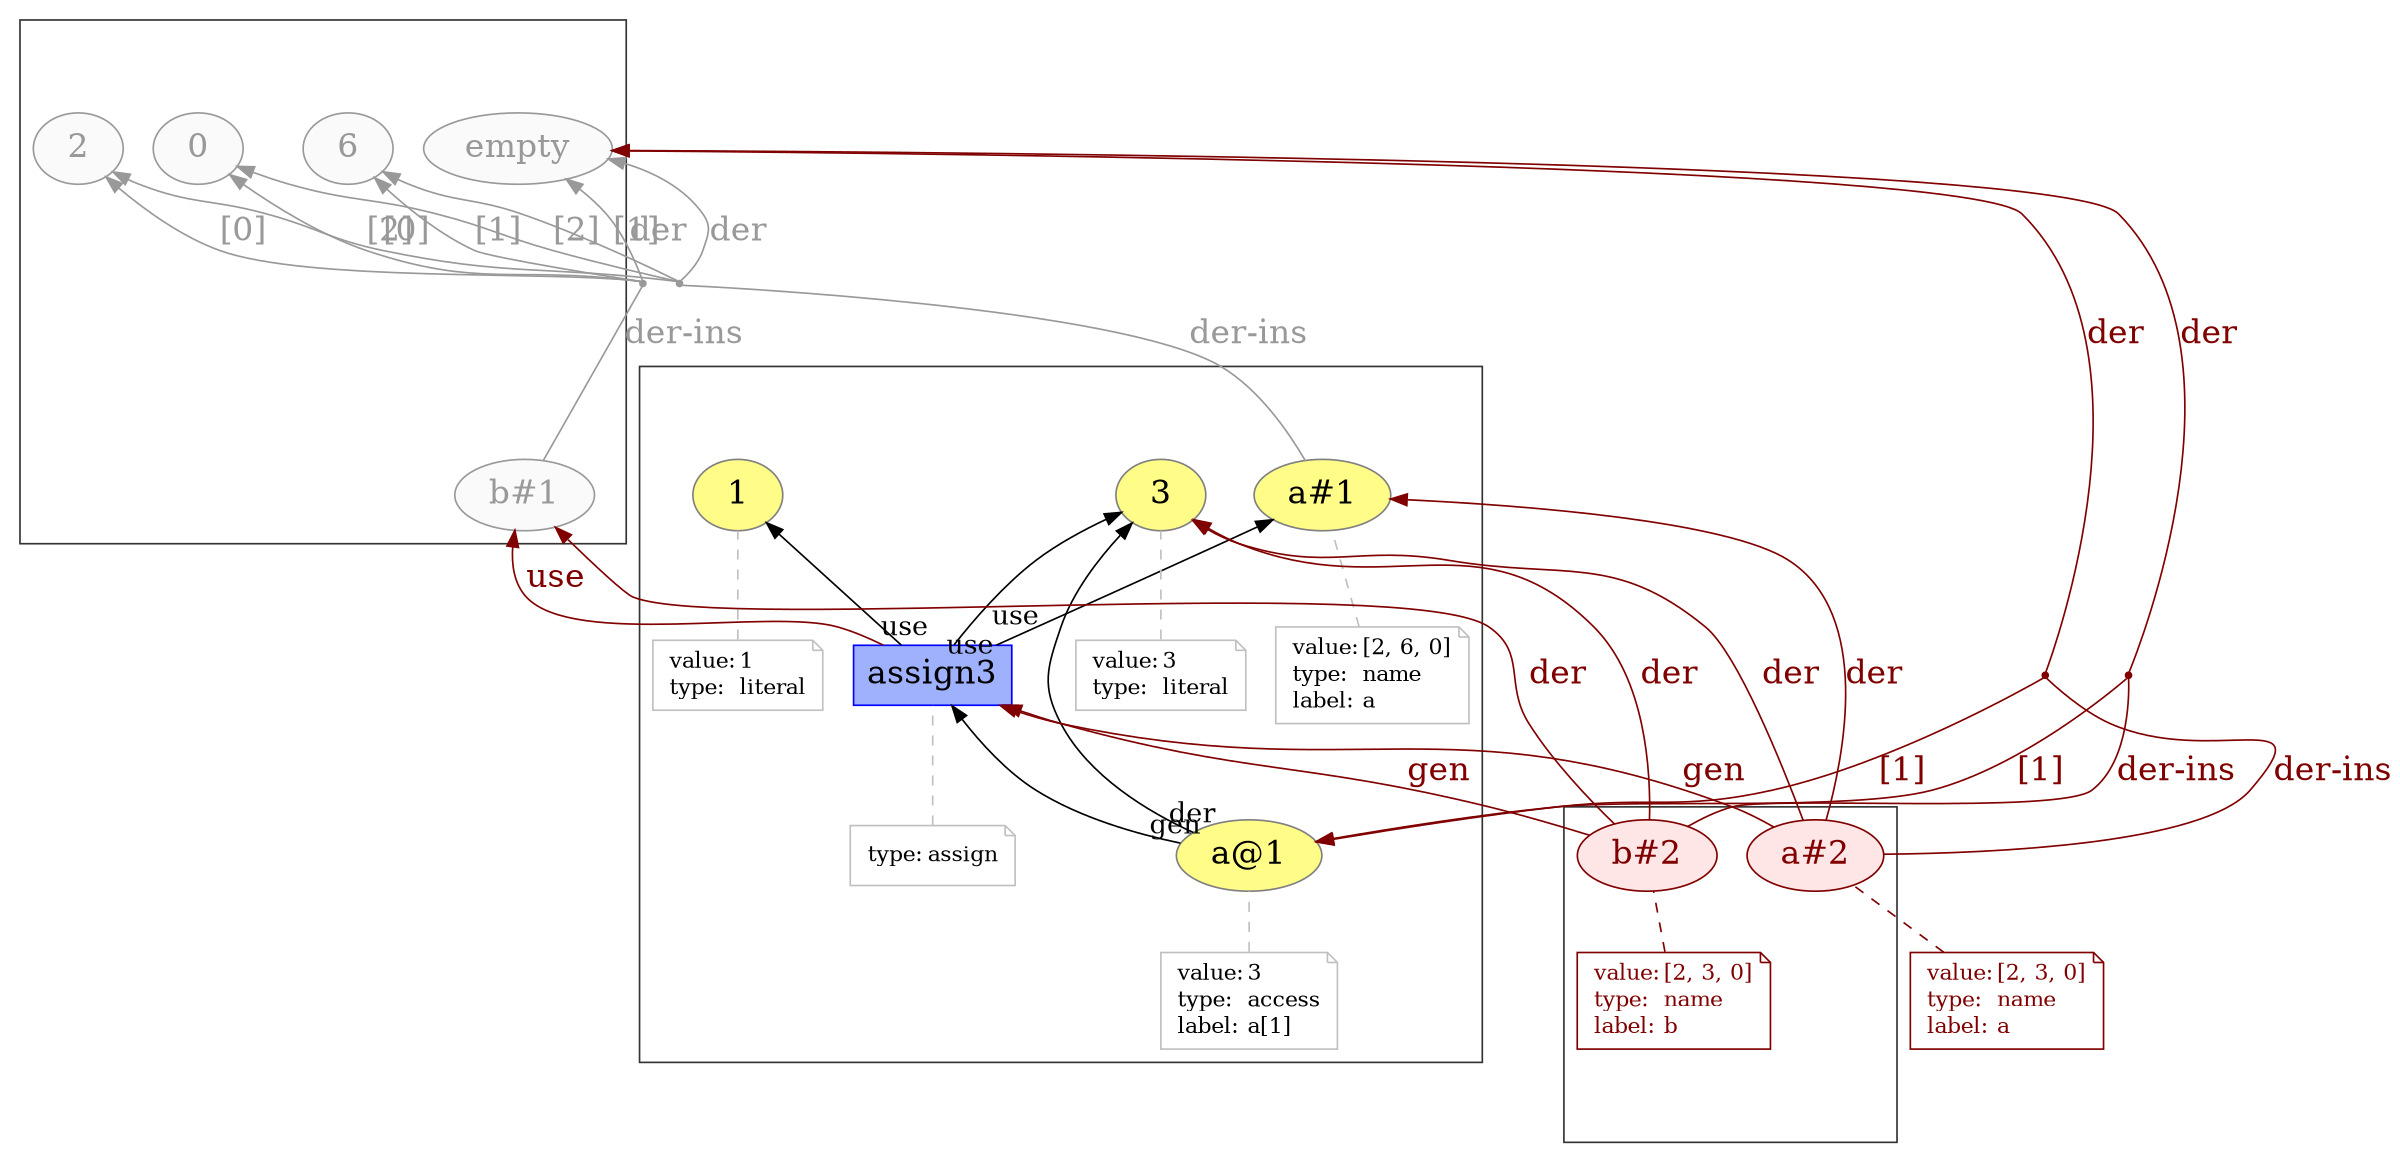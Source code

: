 digraph "PROV" { size="16,12"; rankdir="BT";
newrank=true;
splines = "spline"

subgraph cluster_0 {
    labeljust="r"
    labelloc="b"
    color = "#333333"
    fontcolor = "#333333"
    fontsize = "36"
    fontcolor="white"
    label = "Assign";
    "g/a@1"; "g/1"; "g/3"
    "g/a#1"; "g/assign3"
    
    "g/a@1-attrs"; "g/1-attrs"; "g/3-attrs"
    "g/a#1-attrs"; "g/assign3-attrs"
    
    
}
subgraph cluster_1 {
    labeljust="r"
    labelloc="b"
    color = "#333333"
    fontcolor = "#333333"
    fontsize = "36"
    
    fontcolor="white"
    label = "Members";
    "g/2"; "g/6"; "g/0"; "g/b#1"; "g/empty"
}

subgraph cluster_2 {
    labeljust="r"
    labelloc="t"
    color = "#333333"
    fontcolor = "#333333"
    fontsize = "36"
    
    fontcolor="white"
    label = "Overhead";
    "g/a#2";
    "g/b#2"; "g/b#2-attrs" 
}


"g/empty" [fillcolor="#FAFAFA",color="#999999",style="filled",fontcolor="#999999",label="empty",URL="g/empty",fontsize="20"]
"g/2" [fillcolor="#FAFAFA",color="#999999",style="filled",fontcolor="#999999",label="2",URL="g/2",fontsize="20"]
"g/6" [fillcolor="#FAFAFA",color="#999999",style="filled",fontcolor="#999999",label="6",URL="g/6",fontsize="20"]
"g/0" [fillcolor="#FAFAFA",color="#999999",style="filled",fontcolor="#999999",label="0",URL="g/0",fontsize="20"]
"g/a#1" [fillcolor="#FFFC87",color="#808080",style="filled",label="a#1",URL="g/a#1",fontsize="20"]
"g/a#1-attrs" [color="gray",shape="note",fontsize="13",fontcolor="black",label=<<TABLE cellpadding="0" border="0">
	<TR>
	    <TD align="left">value:</TD>
	    <TD align="left">[2, 6, 0]</TD>
	</TR>
	<TR>
	    <TD align="left">type:</TD>
	    <TD align="left">name</TD>
	</TR>
	<TR>
	    <TD align="left">label:</TD>
	    <TD align="left">a</TD>
	</TR>
</TABLE>>]
"g/a#1-attrs" -> "g/a#1" [color="gray",style="dashed",arrowhead="none"]
"g/b#1" [fillcolor="#FAFAFA",color="#999999",style="filled",fontcolor="#999999",label="b#1",URL="g/b#1",fontsize="20"]
"g/3" [fillcolor="#FFFC87",color="#808080",style="filled",label="3",URL="g/3",fontsize="20"]
"g/3-attrs" [color="gray",shape="note",fontsize="13",fontcolor="black",label=<<TABLE cellpadding="0" border="0">
	<TR>
	    <TD align="left">value:</TD>
	    <TD align="left">3</TD>
	</TR>
	<TR>
	    <TD align="left">type:</TD>
	    <TD align="left">literal</TD>
	</TR>
</TABLE>>]
"g/3-attrs" -> "g/3" [color="gray",style="dashed",arrowhead="none"]
"g/1" [fillcolor="#FFFC87",color="#808080",style="filled",label="1",URL="g/1",fontsize="20"]
"g/1-attrs" [color="gray",shape="note",fontsize="13",fontcolor="black",label=<<TABLE cellpadding="0" border="0">
	<TR>
	    <TD align="left">value:</TD>
	    <TD align="left">1</TD>
	</TR>
	<TR>
	    <TD align="left">type:</TD>
	    <TD align="left">literal</TD>
	</TR>
</TABLE>>]
"g/1-attrs" -> "g/1" [color="gray",style="dashed",arrowhead="none"]
"g/a#2" [fillcolor="#ffe6e6",color="#800000",style="filled",fontcolor="#800000",label="a#2",URL="g/a#2",fontsize="20"]
"g/a#2-attrs" [color="#800000",shape="note",fontsize="13",fontcolor="#800000",label=<<TABLE cellpadding="0" border="0">
	<TR>
	    <TD align="left">value:</TD>
	    <TD align="left">[2, 3, 0]</TD>
	</TR>
	<TR>
	    <TD align="left">type:</TD>
	    <TD align="left">name</TD>
	</TR>
	<TR>
	    <TD align="left">label:</TD>
	    <TD align="left">a</TD>
	</TR>
</TABLE>>]
"g/a#2-attrs" -> "g/a#2" [color="#800000",style="dashed",arrowhead="none",fontcolor="#800000"]
"g/b#2" [fillcolor="#ffe6e6",color="#800000",style="filled",fontcolor="#800000",label="b#2",URL="g/b#2",fontsize="20"]
"g/b#2-attrs" [color="#800000",shape="note",fontsize="13",fontcolor="#800000",label=<<TABLE cellpadding="0" border="0">
	<TR>
	    <TD align="left">value:</TD>
	    <TD align="left">[2, 3, 0]</TD>
	</TR>
	<TR>
	    <TD align="left">type:</TD>
	    <TD align="left">name</TD>
	</TR>
	<TR>
	    <TD align="left">label:</TD>
	    <TD align="left">b</TD>
	</TR>
</TABLE>>]
"g/b#2-attrs" -> "g/b#2" [color="#800000",style="dashed",arrowhead="none",fontcolor="#800000"]
"g/a@1" [fillcolor="#FFFC87",color="#808080",style="filled",label="a@1",URL="g/a@1",fontsize="20"]
"g/a@1-attrs" [color="gray",shape="note",fontsize="13",fontcolor="black",label=<<TABLE cellpadding="0" border="0">
	<TR>
	    <TD align="left">value:</TD>
	    <TD align="left">3</TD>
	</TR>
	<TR>
	    <TD align="left">type:</TD>
	    <TD align="left">access</TD>
	</TR>
	<TR>
	    <TD align="left">label:</TD>
	    <TD align="left">a[1]</TD>
	</TR>
</TABLE>>]
"g/a@1-attrs" -> "g/a@1" [color="gray",style="dashed",arrowhead="none"]
"bn0" [shape="point",label="",fontcolor="#999999",color="#999999"]
"g/a#1" -> "bn0" [fontsize="20",labeldistance="1",color="#999999",labelangle="60.0",rotation="20",label="der-ins",arrowhead="none",fontcolor="#999999"]
"bn0" -> "g/empty" [fontsize="20",labeldistance="1",color="#999999",labelangle="60.0",rotation="20",label="der",fontcolor="#999999"]
"bn0" -> "g/2" [fontsize="20",labeldistance="1",color="#999999",labelangle="60.0",rotation="20",label="[0]",fontcolor="#999999"]
"bn0" -> "g/6" [fontsize="20",labeldistance="1",color="#999999",labelangle="60.0",rotation="20",label="[1]",fontcolor="#999999"]
"bn0" -> "g/0" [fontsize="20",labeldistance="1",color="#999999",labelangle="60.0",rotation="20",label="[2]",fontcolor="#999999"]
"bn1" [shape="point",label="",fontcolor="#999999",color="#999999"]
"g/b#1" -> "bn1" [fontsize="20",labeldistance="1",color="#999999",labelangle="60.0",rotation="20",label="der-ins",arrowhead="none",fontcolor="#999999"]
"bn1" -> "g/empty" [fontsize="20",labeldistance="1",color="#999999",labelangle="60.0",rotation="20",label="der",fontcolor="#999999"]
"bn1" -> "g/2" [fontsize="20",labeldistance="1",color="#999999",labelangle="60.0",rotation="20",label="[0]",fontcolor="#999999"]
"bn1" -> "g/6" [fontsize="20",labeldistance="1",color="#999999",labelangle="60.0",rotation="20",label="[1]",fontcolor="#999999"]
"bn1" -> "g/0" [fontsize="20",labeldistance="1",color="#999999",labelangle="60.0",rotation="20",label="[2]",fontcolor="#999999"]
"bn2" [shape="point",label="",fontcolor="#800000",color="#800000"]
"g/a#2" -> "bn2" [fontsize="20",labeldistance="1",color="#800000",labelangle="60.0",rotation="20",label="der-ins",arrowhead="none",fontcolor="#800000"]
"bn2" -> "g/empty" [fontsize="20",labeldistance="1",color="#800000",labelangle="60.0",rotation="20",label="der",fontcolor="#800000"]
"bn2" -> "g/a@1" [fontsize="20",labeldistance="1",color="#800000",labelangle="60.0",rotation="20",label="[1]",fontcolor="#800000"]
"bn3" [shape="point",label="",fontcolor="#800000",color="#800000"]
"g/b#2" -> "bn3" [fontsize="20",labeldistance="1",color="#800000",labelangle="60.0",rotation="20",label="der-ins",arrowhead="none",fontcolor="#800000"]
"bn3" -> "g/empty" [fontsize="20",labeldistance="1",color="#800000",labelangle="60.0",rotation="20",label="der",fontcolor="#800000"]
"bn3" -> "g/a@1" [fontsize="20",labeldistance="1",color="#800000",labelangle="60.0",rotation="20",label="[1]",fontcolor="#800000"]
"g/assign3" [fillcolor="#9FB1FC",color="#0000FF",shape="polygon",sides="4",style="filled",label="assign3",URL="g/assign3",fontsize="20"]
"g/assign3-attrs" [color="gray",shape="note",fontsize="13",fontcolor="black",label=<<TABLE cellpadding="0" border="0">
	<TR>
	    <TD align="left">type:</TD>
	    <TD align="left">assign</TD>
	</TR>
</TABLE>>]
"g/assign3-attrs" -> "g/assign3" [color="gray",style="dashed",arrowhead="none"]
"g/a#2" -> "g/a#1" [fontsize="20",labeldistance="1",color="#800000",labelangle="60.0",rotation="20",label="der",fontcolor="#800000"]
"g/a#2" -> "g/3" [fontsize="20",labeldistance="0.5",color="#800000",labelangle="270.0",rotation="20",label="der",dist="0.5",angle="270.0",fontcolor="#800000"]
"g/assign3" -> "g/a#1" [labelfontsize="16",labeldistance="2",labelangle="-30.0",rotation="20",taillabel="use",dist="2",angle="-30.0"]
"g/a#2" -> "g/assign3" [fontsize="20",labeldistance="1",color="#800000",labelangle="270.0",rotation="20",label="gen",dist="1",angle="270.0",fontcolor="#800000"]
"g/b#2" -> "g/b#1" [fontsize="20",labeldistance="1",color="#800000",labelangle="60.0",rotation="20",label="der",fontcolor="#800000"]
"g/b#2" -> "g/3" [fontsize="20",labeldistance="1",color="#800000",labelangle="60.0",rotation="20",label="der",fontcolor="#800000"]
"g/a@1" -> "g/3" [labelfontsize="16",labeldistance="1",labelangle="60.0",rotation="20",taillabel="der"]
"g/assign3" -> "g/1" [labelfontsize="16",labeldistance="1",labelangle="60.0",rotation="20",taillabel="use"]

{rank=same "g/2" "g/6" "g/0"}
{rank=same "g/a@1" "g/a#2" "g/b#2"}
//{rank=same "g/a#1" "g/a#1-attrs"}
{rank=same "g/1" "g/3"}
"g/0" -> "g/6" -> "g/2" [style=invis]
"g/1" -> "g/2" [style=invis]
//"g/2" -> "g/3" [style=invis]
"g/a#2" -> "g/6" [style=invis]
//"g/b#2" -> "g/6" [style=invis]
"g/assign3" -> "g/b#1" [fontsize="20",labeldistance="1",color="#800000",labelangle="60.0",rotation="20",label="use",fontcolor="#800000"]
"g/assign3" -> "g/3" [labelfontsize="16",labeldistance="1",labelangle="60.0",rotation="20",taillabel="use"]
"g/a@1" -> "g/assign3" [labelfontsize="16",labeldistance="1",labelangle="60.0",rotation="20",taillabel="gen"]
"g/b#2" -> "g/assign3" [fontsize="20",labeldistance="1",color="#800000",labelangle="60.0",rotation="20",label="gen",fontcolor="#800000"]
}